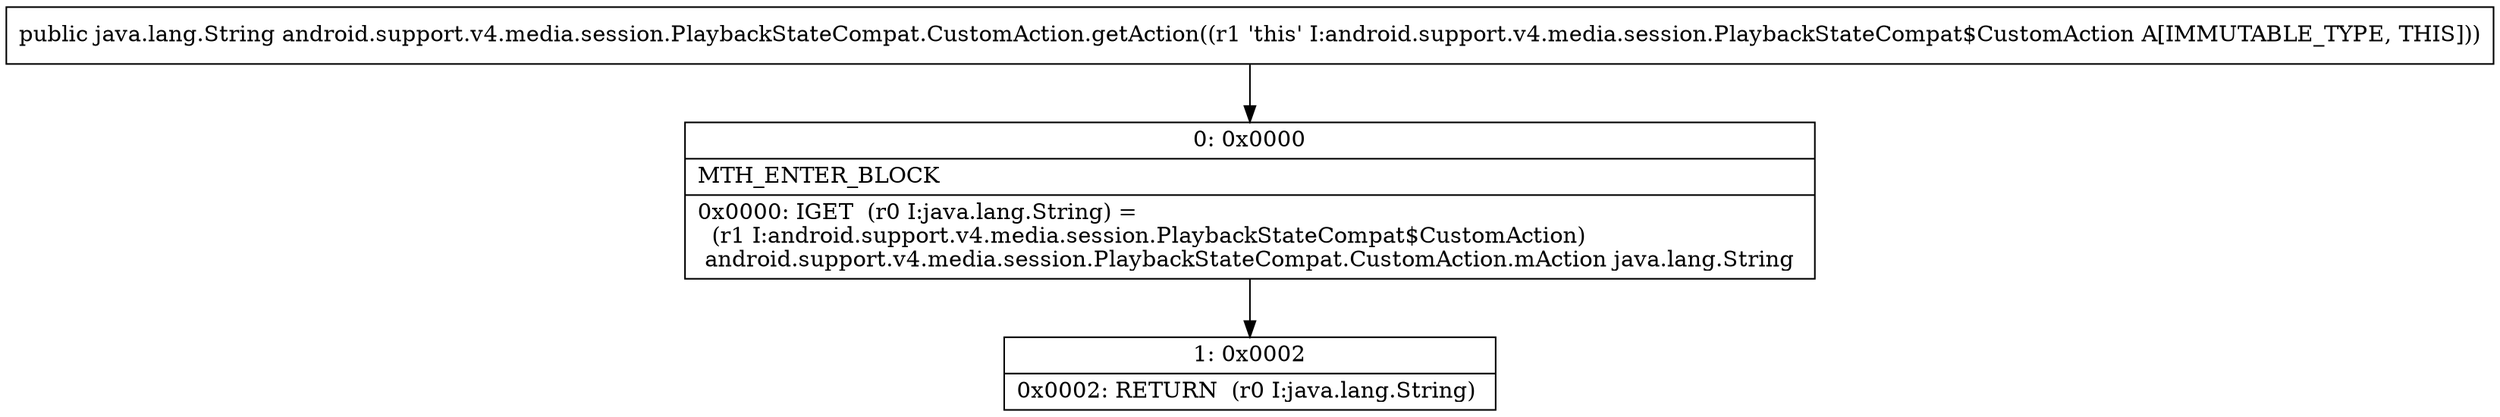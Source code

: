 digraph "CFG forandroid.support.v4.media.session.PlaybackStateCompat.CustomAction.getAction()Ljava\/lang\/String;" {
Node_0 [shape=record,label="{0\:\ 0x0000|MTH_ENTER_BLOCK\l|0x0000: IGET  (r0 I:java.lang.String) = \l  (r1 I:android.support.v4.media.session.PlaybackStateCompat$CustomAction)\l android.support.v4.media.session.PlaybackStateCompat.CustomAction.mAction java.lang.String \l}"];
Node_1 [shape=record,label="{1\:\ 0x0002|0x0002: RETURN  (r0 I:java.lang.String) \l}"];
MethodNode[shape=record,label="{public java.lang.String android.support.v4.media.session.PlaybackStateCompat.CustomAction.getAction((r1 'this' I:android.support.v4.media.session.PlaybackStateCompat$CustomAction A[IMMUTABLE_TYPE, THIS])) }"];
MethodNode -> Node_0;
Node_0 -> Node_1;
}

